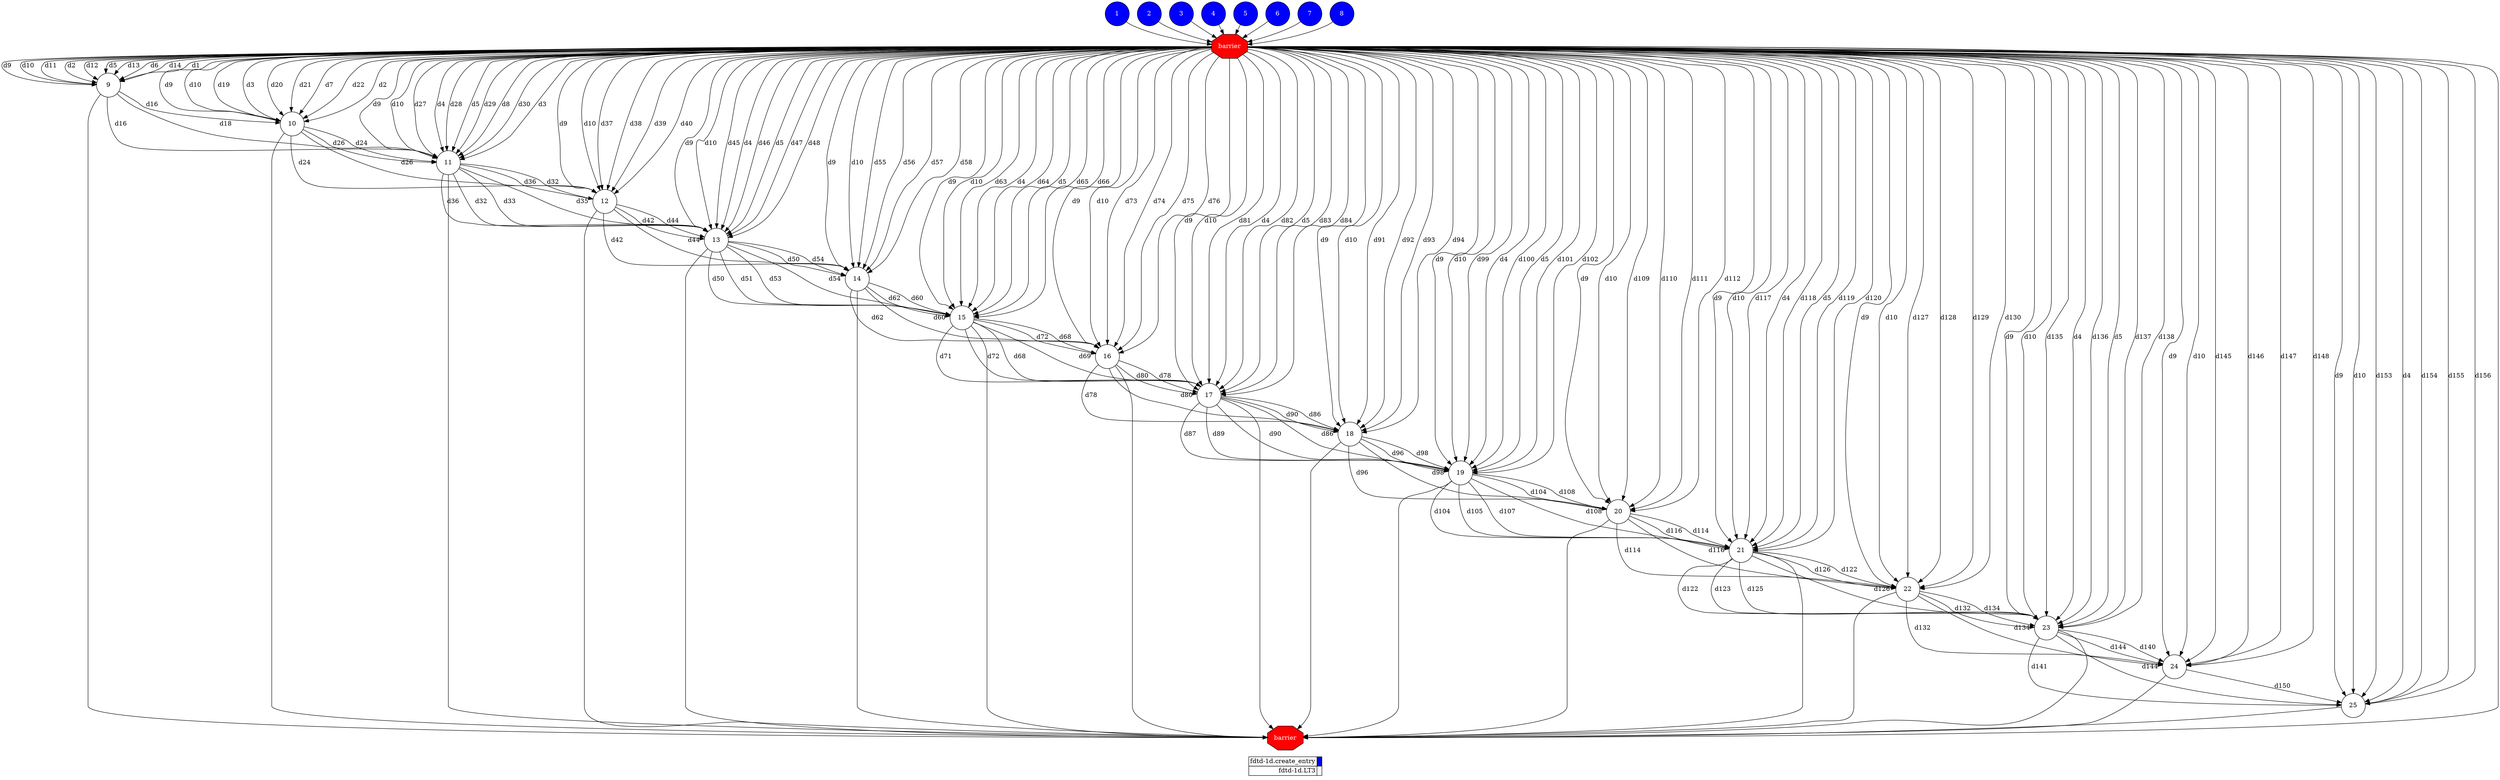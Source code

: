 digraph {
  rankdir=TB;
  labeljust="l";
  subgraph dependence_graph {
    ranksep=0.20;
    node[height=0.75];

1[shape=circle, style=filled fillcolor="#0000ff" fontcolor="#ffffff"];
2[shape=circle, style=filled fillcolor="#0000ff" fontcolor="#ffffff"];
3[shape=circle, style=filled fillcolor="#0000ff" fontcolor="#ffffff"];
4[shape=circle, style=filled fillcolor="#0000ff" fontcolor="#ffffff"];
5[shape=circle, style=filled fillcolor="#0000ff" fontcolor="#ffffff"];
6[shape=circle, style=filled fillcolor="#0000ff" fontcolor="#ffffff"];
7[shape=circle, style=filled fillcolor="#0000ff" fontcolor="#ffffff"];
8[shape=circle, style=filled fillcolor="#0000ff" fontcolor="#ffffff"];
Synchro1[label="barrier", shape=octagon, style=filled fillcolor="#ff0000" fontcolor="#FFFFFF"];
7 -> Synchro1;
2 -> Synchro1;
4 -> Synchro1;
1 -> Synchro1;
3 -> Synchro1;
6 -> Synchro1;
8 -> Synchro1;
5 -> Synchro1;
9[shape=circle, style=filled fillcolor="#ffffff" fontcolor="#000000"];
Synchro1 -> 9[ label="d9" ];
Synchro1 -> 9[ label="d10" ];
Synchro1 -> 9[ label="d11" ];
Synchro1 -> 9[ label="d2" ];
Synchro1 -> 9[ label="d12" ];
Synchro1 -> 9[ label="d5" ];
Synchro1 -> 9[ label="d13" ];
Synchro1 -> 9[ label="d6" ];
Synchro1 -> 9[ label="d14" ];
Synchro1 -> 9[ label="d1" ];
10[shape=circle, style=filled fillcolor="#ffffff" fontcolor="#000000"];
Synchro1 -> 10[ label="d9" ];
Synchro1 -> 10[ label="d10" ];
Synchro1 -> 10[ label="d19" ];
Synchro1 -> 10[ label="d3" ];
Synchro1 -> 10[ label="d20" ];
9 -> 10[ label="d16" ];
Synchro1 -> 10[ label="d21" ];
Synchro1 -> 10[ label="d7" ];
Synchro1 -> 10[ label="d22" ];
Synchro1 -> 10[ label="d2" ];
11[shape=circle, style=filled fillcolor="#ffffff" fontcolor="#000000"];
Synchro1 -> 11[ label="d9" ];
Synchro1 -> 11[ label="d10" ];
Synchro1 -> 11[ label="d27" ];
10 -> 11[ label="d26" ];
Synchro1 -> 11[ label="d4" ];
Synchro1 -> 11[ label="d28" ];
Synchro1 -> 11[ label="d5" ];
10 -> 11[ label="d24" ];
Synchro1 -> 11[ label="d29" ];
9 -> 11[ label="d16" ];
Synchro1 -> 11[ label="d8" ];
Synchro1 -> 11[ label="d30" ];
9 -> 11[ label="d18" ];
Synchro1 -> 11[ label="d3" ];
12[shape=circle, style=filled fillcolor="#ffffff" fontcolor="#000000"];
Synchro1 -> 12[ label="d9" ];
Synchro1 -> 12[ label="d10" ];
Synchro1 -> 12[ label="d37" ];
11 -> 12[ label="d36" ];
Synchro1 -> 12[ label="d38" ];
11 -> 12[ label="d32" ];
Synchro1 -> 12[ label="d39" ];
10 -> 12[ label="d24" ];
Synchro1 -> 12[ label="d40" ];
10 -> 12[ label="d26" ];
13[shape=circle, style=filled fillcolor="#ffffff" fontcolor="#000000"];
Synchro1 -> 13[ label="d9" ];
Synchro1 -> 13[ label="d10" ];
Synchro1 -> 13[ label="d45" ];
12 -> 13[ label="d44" ];
Synchro1 -> 13[ label="d4" ];
Synchro1 -> 13[ label="d46" ];
Synchro1 -> 13[ label="d5" ];
12 -> 13[ label="d42" ];
Synchro1 -> 13[ label="d47" ];
11 -> 13[ label="d32" ];
11 -> 13[ label="d33" ];
Synchro1 -> 13[ label="d48" ];
11 -> 13[ label="d35" ];
11 -> 13[ label="d36" ];
14[shape=circle, style=filled fillcolor="#ffffff" fontcolor="#000000"];
Synchro1 -> 14[ label="d9" ];
Synchro1 -> 14[ label="d10" ];
Synchro1 -> 14[ label="d55" ];
13 -> 14[ label="d54" ];
Synchro1 -> 14[ label="d56" ];
13 -> 14[ label="d50" ];
Synchro1 -> 14[ label="d57" ];
12 -> 14[ label="d42" ];
Synchro1 -> 14[ label="d58" ];
12 -> 14[ label="d44" ];
15[shape=circle, style=filled fillcolor="#ffffff" fontcolor="#000000"];
Synchro1 -> 15[ label="d9" ];
Synchro1 -> 15[ label="d10" ];
Synchro1 -> 15[ label="d63" ];
14 -> 15[ label="d62" ];
Synchro1 -> 15[ label="d4" ];
Synchro1 -> 15[ label="d64" ];
Synchro1 -> 15[ label="d5" ];
14 -> 15[ label="d60" ];
Synchro1 -> 15[ label="d65" ];
13 -> 15[ label="d50" ];
13 -> 15[ label="d51" ];
Synchro1 -> 15[ label="d66" ];
13 -> 15[ label="d53" ];
13 -> 15[ label="d54" ];
16[shape=circle, style=filled fillcolor="#ffffff" fontcolor="#000000"];
Synchro1 -> 16[ label="d9" ];
Synchro1 -> 16[ label="d10" ];
Synchro1 -> 16[ label="d73" ];
15 -> 16[ label="d72" ];
Synchro1 -> 16[ label="d74" ];
15 -> 16[ label="d68" ];
Synchro1 -> 16[ label="d75" ];
14 -> 16[ label="d60" ];
Synchro1 -> 16[ label="d76" ];
14 -> 16[ label="d62" ];
17[shape=circle, style=filled fillcolor="#ffffff" fontcolor="#000000"];
Synchro1 -> 17[ label="d9" ];
Synchro1 -> 17[ label="d10" ];
Synchro1 -> 17[ label="d81" ];
16 -> 17[ label="d80" ];
Synchro1 -> 17[ label="d4" ];
Synchro1 -> 17[ label="d82" ];
Synchro1 -> 17[ label="d5" ];
16 -> 17[ label="d78" ];
Synchro1 -> 17[ label="d83" ];
15 -> 17[ label="d68" ];
15 -> 17[ label="d69" ];
Synchro1 -> 17[ label="d84" ];
15 -> 17[ label="d71" ];
15 -> 17[ label="d72" ];
18[shape=circle, style=filled fillcolor="#ffffff" fontcolor="#000000"];
Synchro1 -> 18[ label="d9" ];
Synchro1 -> 18[ label="d10" ];
Synchro1 -> 18[ label="d91" ];
17 -> 18[ label="d90" ];
Synchro1 -> 18[ label="d92" ];
17 -> 18[ label="d86" ];
Synchro1 -> 18[ label="d93" ];
16 -> 18[ label="d78" ];
Synchro1 -> 18[ label="d94" ];
16 -> 18[ label="d80" ];
19[shape=circle, style=filled fillcolor="#ffffff" fontcolor="#000000"];
Synchro1 -> 19[ label="d9" ];
Synchro1 -> 19[ label="d10" ];
Synchro1 -> 19[ label="d99" ];
18 -> 19[ label="d98" ];
Synchro1 -> 19[ label="d4" ];
Synchro1 -> 19[ label="d100" ];
Synchro1 -> 19[ label="d5" ];
18 -> 19[ label="d96" ];
Synchro1 -> 19[ label="d101" ];
17 -> 19[ label="d86" ];
17 -> 19[ label="d87" ];
Synchro1 -> 19[ label="d102" ];
17 -> 19[ label="d89" ];
17 -> 19[ label="d90" ];
20[shape=circle, style=filled fillcolor="#ffffff" fontcolor="#000000"];
Synchro1 -> 20[ label="d9" ];
Synchro1 -> 20[ label="d10" ];
Synchro1 -> 20[ label="d109" ];
19 -> 20[ label="d108" ];
Synchro1 -> 20[ label="d110" ];
19 -> 20[ label="d104" ];
Synchro1 -> 20[ label="d111" ];
18 -> 20[ label="d96" ];
Synchro1 -> 20[ label="d112" ];
18 -> 20[ label="d98" ];
21[shape=circle, style=filled fillcolor="#ffffff" fontcolor="#000000"];
Synchro1 -> 21[ label="d9" ];
Synchro1 -> 21[ label="d10" ];
Synchro1 -> 21[ label="d117" ];
20 -> 21[ label="d116" ];
Synchro1 -> 21[ label="d4" ];
Synchro1 -> 21[ label="d118" ];
Synchro1 -> 21[ label="d5" ];
20 -> 21[ label="d114" ];
Synchro1 -> 21[ label="d119" ];
19 -> 21[ label="d104" ];
19 -> 21[ label="d105" ];
Synchro1 -> 21[ label="d120" ];
19 -> 21[ label="d107" ];
19 -> 21[ label="d108" ];
22[shape=circle, style=filled fillcolor="#ffffff" fontcolor="#000000"];
Synchro1 -> 22[ label="d9" ];
Synchro1 -> 22[ label="d10" ];
Synchro1 -> 22[ label="d127" ];
21 -> 22[ label="d126" ];
Synchro1 -> 22[ label="d128" ];
21 -> 22[ label="d122" ];
Synchro1 -> 22[ label="d129" ];
20 -> 22[ label="d114" ];
Synchro1 -> 22[ label="d130" ];
20 -> 22[ label="d116" ];
23[shape=circle, style=filled fillcolor="#ffffff" fontcolor="#000000"];
Synchro1 -> 23[ label="d9" ];
Synchro1 -> 23[ label="d10" ];
Synchro1 -> 23[ label="d135" ];
22 -> 23[ label="d134" ];
Synchro1 -> 23[ label="d4" ];
Synchro1 -> 23[ label="d136" ];
Synchro1 -> 23[ label="d5" ];
22 -> 23[ label="d132" ];
Synchro1 -> 23[ label="d137" ];
21 -> 23[ label="d122" ];
21 -> 23[ label="d123" ];
Synchro1 -> 23[ label="d138" ];
21 -> 23[ label="d125" ];
21 -> 23[ label="d126" ];
24[shape=circle, style=filled fillcolor="#ffffff" fontcolor="#000000"];
Synchro1 -> 24[ label="d9" ];
Synchro1 -> 24[ label="d10" ];
Synchro1 -> 24[ label="d145" ];
23 -> 24[ label="d144" ];
Synchro1 -> 24[ label="d146" ];
23 -> 24[ label="d140" ];
Synchro1 -> 24[ label="d147" ];
22 -> 24[ label="d132" ];
Synchro1 -> 24[ label="d148" ];
22 -> 24[ label="d134" ];
25[shape=circle, style=filled fillcolor="#ffffff" fontcolor="#000000"];
Synchro1 -> 25[ label="d9" ];
Synchro1 -> 25[ label="d10" ];
Synchro1 -> 25[ label="d153" ];
Synchro1 -> 25[ label="d4" ];
Synchro1 -> 25[ label="d154" ];
24 -> 25[ label="d150" ];
Synchro1 -> 25[ label="d155" ];
23 -> 25[ label="d141" ];
Synchro1 -> 25[ label="d156" ];
23 -> 25[ label="d144" ];
Synchro2[label="barrier", shape=octagon, style=filled fillcolor="#ff0000" fontcolor="#FFFFFF"];
Synchro1 -> Synchro2;
21 -> Synchro2;
14 -> Synchro2;
24 -> Synchro2;
11 -> Synchro2;
15 -> Synchro2;
9 -> Synchro2;
23 -> Synchro2;
12 -> Synchro2;
20 -> Synchro2;
10 -> Synchro2;
19 -> Synchro2;
17 -> Synchro2;
16 -> Synchro2;
18 -> Synchro2;
13 -> Synchro2;
25 -> Synchro2;
22 -> Synchro2;  }
  subgraph legend {
    rank=sink;
    node [shape=plaintext, height=0.75];
    ranksep=0.20;
    label = "Legend";
    key [label=<
      <table border="0" cellpadding="2" cellspacing="0" cellborder="1">
<tr>
<td align="right">fdtd-1d.create_entry</td>
<td bgcolor="#0000ff">&nbsp;</td>
</tr>
<tr>
<td align="right">fdtd-1d.LT3</td>
<td bgcolor="#ffffff">&nbsp;</td>
</tr>
      </table>
    >]
  }
}
